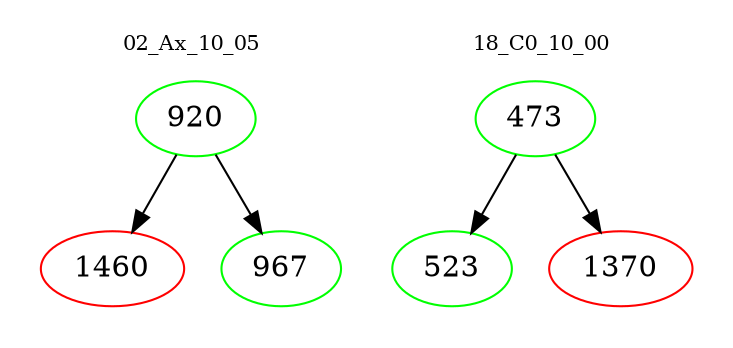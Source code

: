 digraph{
subgraph cluster_0 {
color = white
label = "02_Ax_10_05";
fontsize=10;
T0_920 [label="920", color="green"]
T0_920 -> T0_1460 [color="black"]
T0_1460 [label="1460", color="red"]
T0_920 -> T0_967 [color="black"]
T0_967 [label="967", color="green"]
}
subgraph cluster_1 {
color = white
label = "18_C0_10_00";
fontsize=10;
T1_473 [label="473", color="green"]
T1_473 -> T1_523 [color="black"]
T1_523 [label="523", color="green"]
T1_473 -> T1_1370 [color="black"]
T1_1370 [label="1370", color="red"]
}
}
